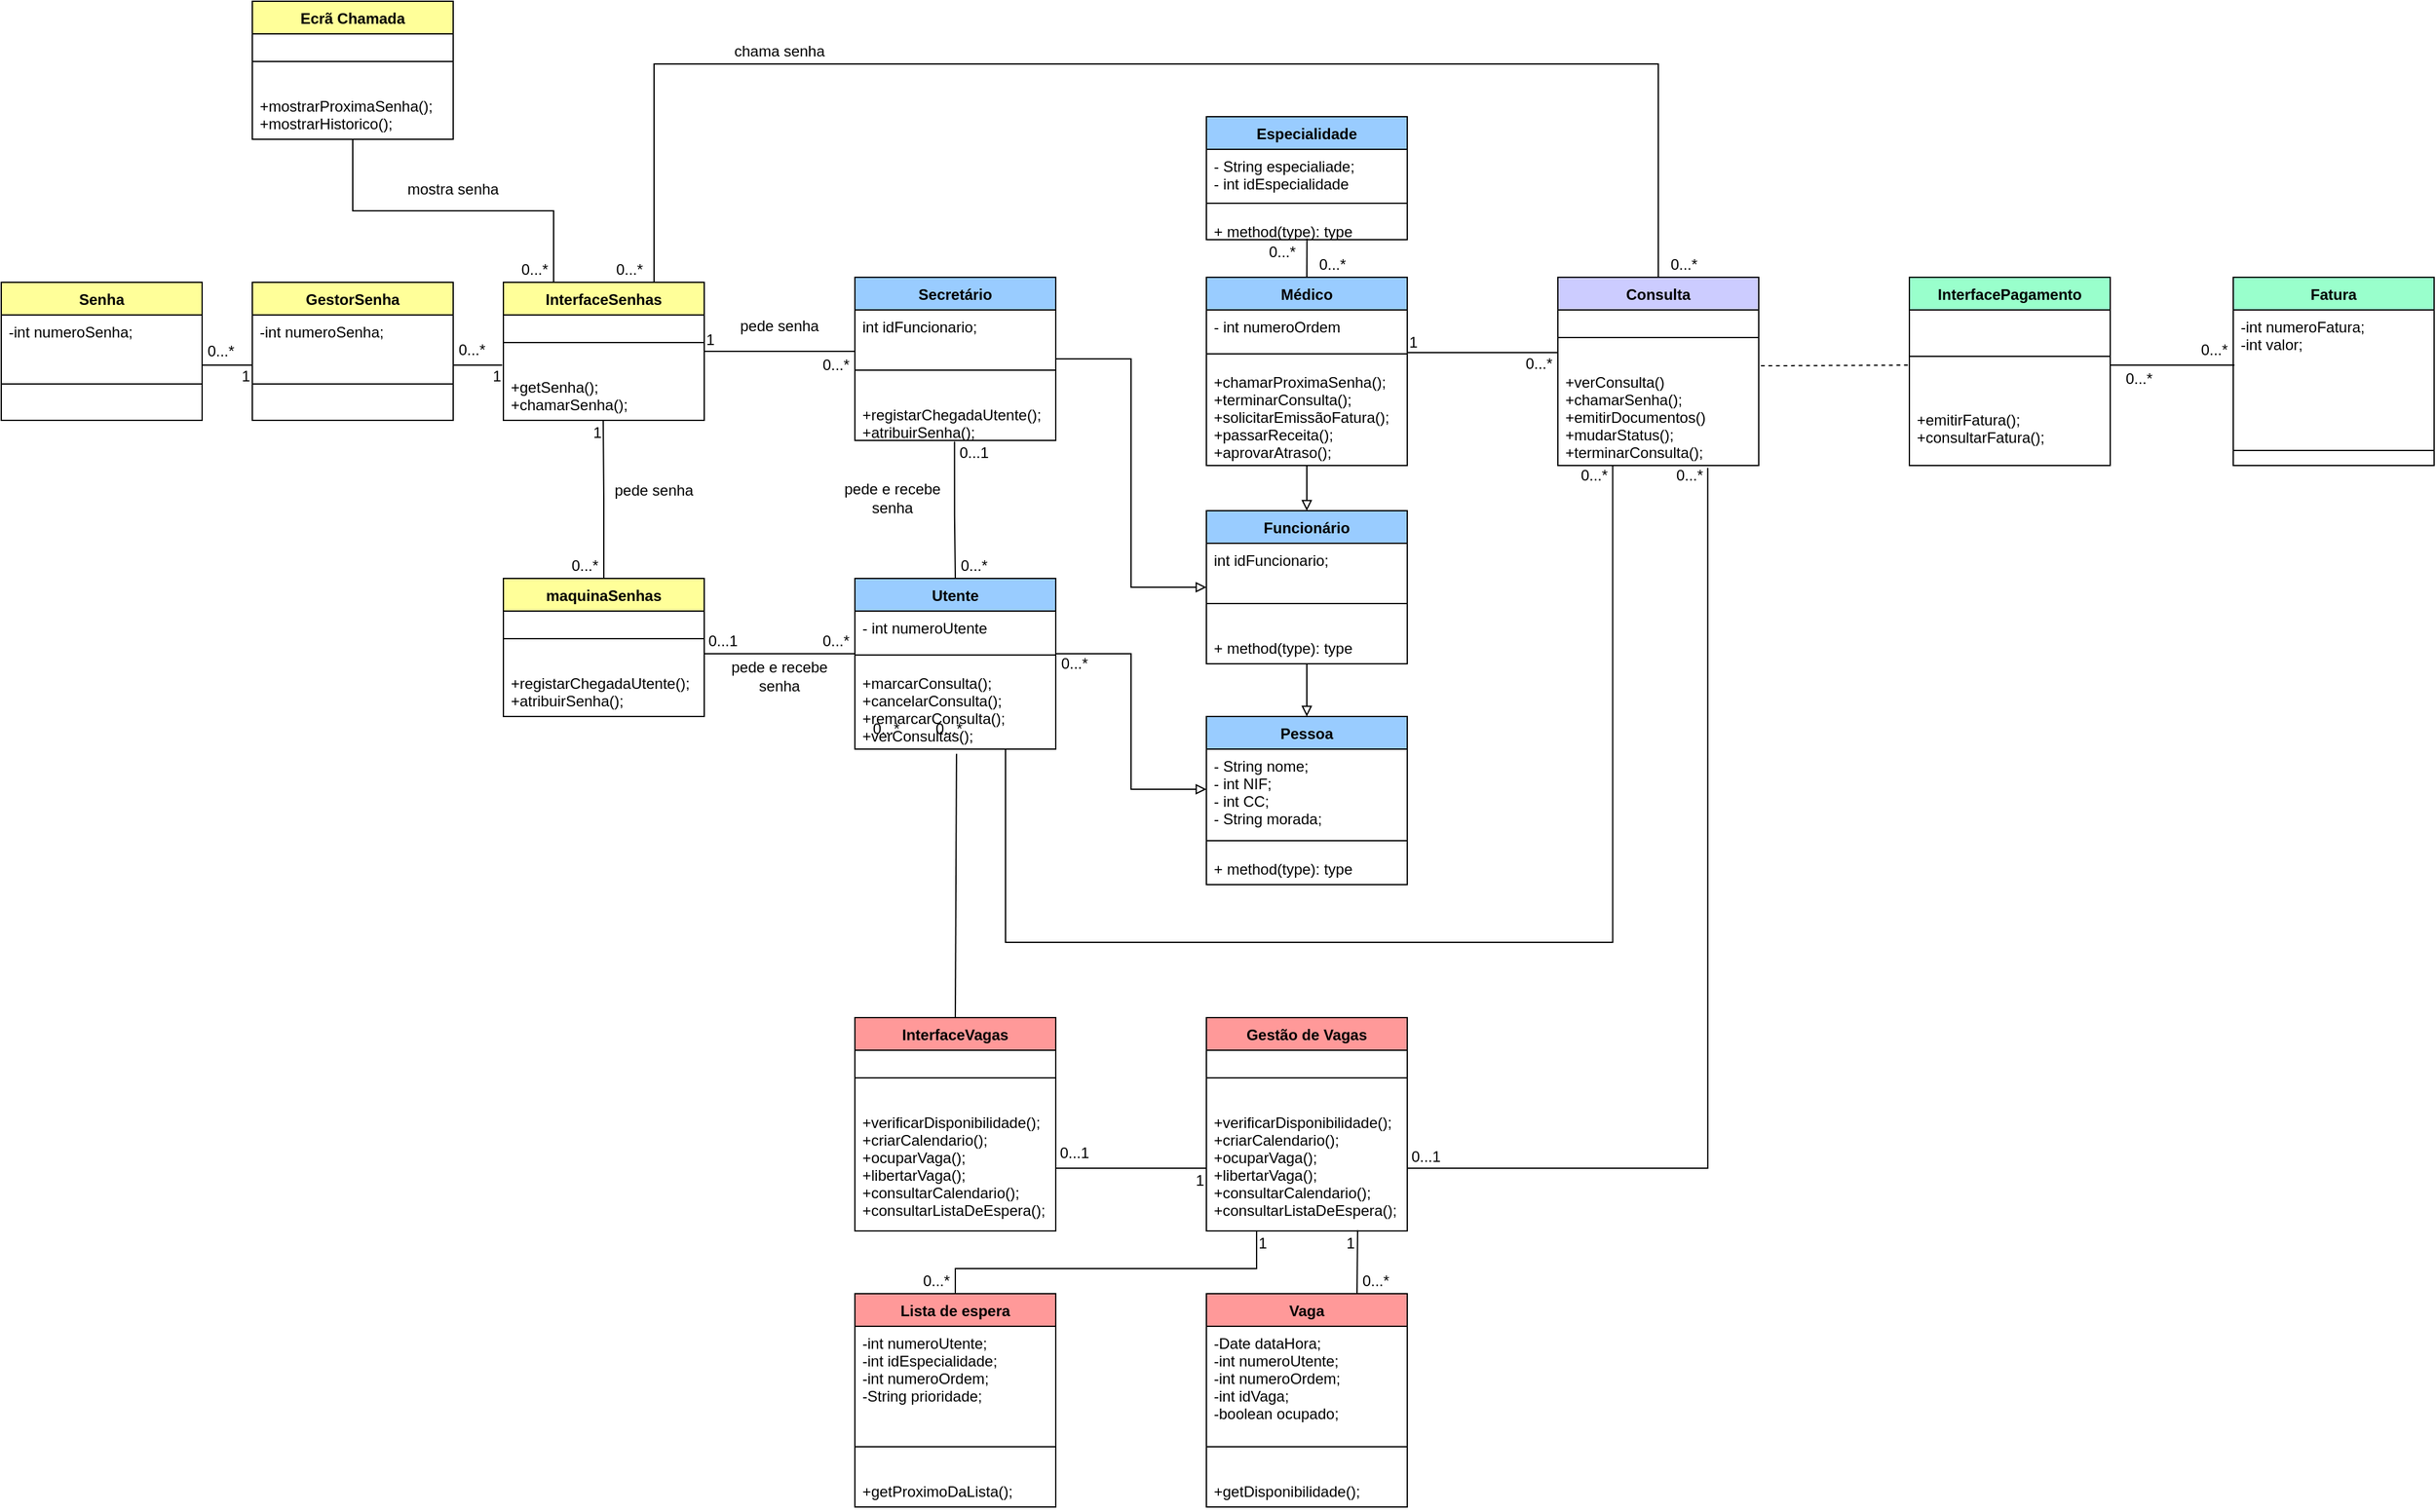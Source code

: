 <mxfile version="14.2.7" type="google"><diagram id="SXCXHtbVMPYzRDqe2jEr" name="Page-1"><mxGraphModel dx="5768" dy="3246" grid="1" gridSize="10" guides="1" tooltips="1" connect="1" arrows="1" fold="1" page="1" pageScale="1" pageWidth="2336" pageHeight="1654" math="0" shadow="0"><root><mxCell id="0"/><mxCell id="1" parent="0"/><mxCell id="a1SfpXXI6LE5339tEjRC-7" value="GestorSenha" style="swimlane;fontStyle=1;align=center;verticalAlign=top;childLayout=stackLayout;horizontal=1;startSize=26;horizontalStack=0;resizeParent=1;resizeParentMax=0;resizeLast=0;collapsible=1;marginBottom=0;fillColor=#FFFF99;" parent="1" vertex="1"><mxGeometry x="-1908" y="-1106" width="160" height="110" as="geometry"/></mxCell><mxCell id="a1SfpXXI6LE5339tEjRC-8" value="-int numeroSenha;" style="text;strokeColor=none;fillColor=none;align=left;verticalAlign=top;spacingLeft=4;spacingRight=4;overflow=hidden;rotatable=0;points=[[0,0.5],[1,0.5]];portConstraint=eastwest;" parent="a1SfpXXI6LE5339tEjRC-7" vertex="1"><mxGeometry y="26" width="160" height="26" as="geometry"/></mxCell><mxCell id="a1SfpXXI6LE5339tEjRC-9" value="" style="line;strokeWidth=1;fillColor=none;align=left;verticalAlign=middle;spacingTop=-1;spacingLeft=3;spacingRight=3;rotatable=0;labelPosition=right;points=[];portConstraint=eastwest;" parent="a1SfpXXI6LE5339tEjRC-7" vertex="1"><mxGeometry y="52" width="160" height="58" as="geometry"/></mxCell><mxCell id="G22B621wSd84gDUHeX9m-9" value="Utente" style="swimlane;fontStyle=1;align=center;verticalAlign=top;childLayout=stackLayout;horizontal=1;startSize=26;horizontalStack=0;resizeParent=1;resizeParentMax=0;resizeLast=0;collapsible=1;marginBottom=0;fillColor=#99CCFF;" parent="1" vertex="1"><mxGeometry x="-1428" y="-870" width="160" height="136" as="geometry"/></mxCell><mxCell id="Zp8xeGmzWeXi2V_AegXc-11" value="- int numeroUtente" style="text;strokeColor=none;fillColor=none;align=left;verticalAlign=top;spacingLeft=4;spacingRight=4;overflow=hidden;rotatable=0;points=[[0,0.5],[1,0.5]];portConstraint=eastwest;" parent="G22B621wSd84gDUHeX9m-9" vertex="1"><mxGeometry y="26" width="160" height="26" as="geometry"/></mxCell><mxCell id="G22B621wSd84gDUHeX9m-10" value="" style="line;strokeWidth=1;fillColor=none;align=left;verticalAlign=middle;spacingTop=-1;spacingLeft=3;spacingRight=3;rotatable=0;labelPosition=right;points=[];portConstraint=eastwest;" parent="G22B621wSd84gDUHeX9m-9" vertex="1"><mxGeometry y="52" width="160" height="18" as="geometry"/></mxCell><mxCell id="G22B621wSd84gDUHeX9m-11" value="+marcarConsulta();&#10;+cancelarConsulta();&#10;+remarcarConsulta();&#10;+verConsultas();" style="text;strokeColor=none;fillColor=none;align=left;verticalAlign=top;spacingLeft=4;spacingRight=4;overflow=hidden;rotatable=0;points=[[0,0.5],[1,0.5]];portConstraint=eastwest;" parent="G22B621wSd84gDUHeX9m-9" vertex="1"><mxGeometry y="70" width="160" height="66" as="geometry"/></mxCell><mxCell id="WNZA-SeAlIIYAu4ViKmW-8" style="edgeStyle=orthogonalEdgeStyle;rounded=0;orthogonalLoop=1;jettySize=auto;html=1;exitX=0;exitY=0.5;exitDx=0;exitDy=0;endArrow=none;endFill=0;startArrow=block;startFill=0;entryX=1;entryY=0.5;entryDx=0;entryDy=0;" parent="1" source="G22B621wSd84gDUHeX9m-12" target="WNZA-SeAlIIYAu4ViKmW-11" edge="1"><mxGeometry relative="1" as="geometry"><mxPoint x="-1188" y="-960" as="targetPoint"/><Array as="points"><mxPoint x="-1208" y="-863"/><mxPoint x="-1208" y="-1045"/></Array></mxGeometry></mxCell><mxCell id="G22B621wSd84gDUHeX9m-12" value="Funcionário" style="swimlane;fontStyle=1;align=center;verticalAlign=top;childLayout=stackLayout;horizontal=1;startSize=26;horizontalStack=0;resizeParent=1;resizeParentMax=0;resizeLast=0;collapsible=1;marginBottom=0;fillColor=#99CCFF;" parent="1" vertex="1"><mxGeometry x="-1148" y="-924" width="160" height="122" as="geometry"/></mxCell><mxCell id="Zp8xeGmzWeXi2V_AegXc-10" value="int idFuncionario;" style="text;strokeColor=none;fillColor=none;align=left;verticalAlign=top;spacingLeft=4;spacingRight=4;overflow=hidden;rotatable=0;points=[[0,0.5],[1,0.5]];portConstraint=eastwest;" parent="G22B621wSd84gDUHeX9m-12" vertex="1"><mxGeometry y="26" width="160" height="26" as="geometry"/></mxCell><mxCell id="G22B621wSd84gDUHeX9m-13" value="" style="line;strokeWidth=1;fillColor=none;align=left;verticalAlign=middle;spacingTop=-1;spacingLeft=3;spacingRight=3;rotatable=0;labelPosition=right;points=[];portConstraint=eastwest;" parent="G22B621wSd84gDUHeX9m-12" vertex="1"><mxGeometry y="52" width="160" height="44" as="geometry"/></mxCell><mxCell id="G22B621wSd84gDUHeX9m-14" value="+ method(type): type" style="text;strokeColor=none;fillColor=none;align=left;verticalAlign=top;spacingLeft=4;spacingRight=4;overflow=hidden;rotatable=0;points=[[0,0.5],[1,0.5]];portConstraint=eastwest;" parent="G22B621wSd84gDUHeX9m-12" vertex="1"><mxGeometry y="96" width="160" height="26" as="geometry"/></mxCell><mxCell id="G22B621wSd84gDUHeX9m-15" value="Médico" style="swimlane;fontStyle=1;align=center;verticalAlign=top;childLayout=stackLayout;horizontal=1;startSize=26;horizontalStack=0;resizeParent=1;resizeParentMax=0;resizeLast=0;collapsible=1;marginBottom=0;fillColor=#99CCFF;" parent="1" vertex="1"><mxGeometry x="-1148" y="-1110" width="160" height="150" as="geometry"/></mxCell><mxCell id="Zp8xeGmzWeXi2V_AegXc-7" value="- int numeroOrdem" style="text;strokeColor=none;fillColor=none;align=left;verticalAlign=top;spacingLeft=4;spacingRight=4;overflow=hidden;rotatable=0;points=[[0,0.5],[1,0.5]];portConstraint=eastwest;" parent="G22B621wSd84gDUHeX9m-15" vertex="1"><mxGeometry y="26" width="160" height="26" as="geometry"/></mxCell><mxCell id="G22B621wSd84gDUHeX9m-16" value="" style="line;strokeWidth=1;fillColor=none;align=left;verticalAlign=middle;spacingTop=-1;spacingLeft=3;spacingRight=3;rotatable=0;labelPosition=right;points=[];portConstraint=eastwest;" parent="G22B621wSd84gDUHeX9m-15" vertex="1"><mxGeometry y="52" width="160" height="18" as="geometry"/></mxCell><mxCell id="G22B621wSd84gDUHeX9m-17" value="+chamarProximaSenha();&#10;+terminarConsulta();&#10;+solicitarEmissãoFatura();&#10;+passarReceita();&#10;+aprovarAtraso();" style="text;strokeColor=none;fillColor=none;align=left;verticalAlign=top;spacingLeft=4;spacingRight=4;overflow=hidden;rotatable=0;points=[[0,0.5],[1,0.5]];portConstraint=eastwest;" parent="G22B621wSd84gDUHeX9m-15" vertex="1"><mxGeometry y="70" width="160" height="80" as="geometry"/></mxCell><mxCell id="WNZA-SeAlIIYAu4ViKmW-21" style="edgeStyle=orthogonalEdgeStyle;rounded=0;orthogonalLoop=1;jettySize=auto;html=1;entryX=0.746;entryY=1.023;entryDx=0;entryDy=0;entryPerimeter=0;startArrow=none;startFill=0;endArrow=none;endFill=0;exitX=1;exitY=0.5;exitDx=0;exitDy=0;" parent="1" source="G22B621wSd84gDUHeX9m-20" target="WNZA-SeAlIIYAu4ViKmW-17" edge="1"><mxGeometry relative="1" as="geometry"><Array as="points"><mxPoint x="-749" y="-400"/></Array><mxPoint x="-988" y="-490" as="sourcePoint"/></mxGeometry></mxCell><mxCell id="G22B621wSd84gDUHeX9m-18" value="Gestão de Vagas" style="swimlane;fontStyle=1;align=center;verticalAlign=top;childLayout=stackLayout;horizontal=1;startSize=26;horizontalStack=0;resizeParent=1;resizeParentMax=0;resizeLast=0;collapsible=1;marginBottom=0;fillColor=#FF9999;" parent="1" vertex="1"><mxGeometry x="-1148" y="-520" width="160" height="170" as="geometry"/></mxCell><mxCell id="G22B621wSd84gDUHeX9m-19" value="" style="line;strokeWidth=1;fillColor=none;align=left;verticalAlign=middle;spacingTop=-1;spacingLeft=3;spacingRight=3;rotatable=0;labelPosition=right;points=[];portConstraint=eastwest;" parent="G22B621wSd84gDUHeX9m-18" vertex="1"><mxGeometry y="26" width="160" height="44" as="geometry"/></mxCell><mxCell id="G22B621wSd84gDUHeX9m-20" value="+verificarDisponibilidade();&#10;+criarCalendario();&#10;+ocuparVaga();&#10;+libertarVaga();&#10;+consultarCalendario();&#10;+consultarListaDeEspera();&#10;" style="text;strokeColor=none;fillColor=none;align=left;verticalAlign=top;spacingLeft=4;spacingRight=4;overflow=hidden;rotatable=0;points=[[0,0.5],[1,0.5]];portConstraint=eastwest;" parent="G22B621wSd84gDUHeX9m-18" vertex="1"><mxGeometry y="70" width="160" height="100" as="geometry"/></mxCell><mxCell id="G22B621wSd84gDUHeX9m-21" value="Vaga" style="swimlane;fontStyle=1;align=center;verticalAlign=top;childLayout=stackLayout;horizontal=1;startSize=26;horizontalStack=0;resizeParent=1;resizeParentMax=0;resizeLast=0;collapsible=1;marginBottom=0;fillColor=#FF9999;" parent="1" vertex="1"><mxGeometry x="-1148" y="-300" width="160" height="170" as="geometry"/></mxCell><mxCell id="Zp8xeGmzWeXi2V_AegXc-13" value="-Date dataHora;&#10;-int numeroUtente;&#10;-int numeroOrdem;&#10;-int idVaga;&#10;-boolean ocupado;" style="text;strokeColor=none;fillColor=none;align=left;verticalAlign=top;spacingLeft=4;spacingRight=4;overflow=hidden;rotatable=0;points=[[0,0.5],[1,0.5]];portConstraint=eastwest;" parent="G22B621wSd84gDUHeX9m-21" vertex="1"><mxGeometry y="26" width="160" height="74" as="geometry"/></mxCell><mxCell id="G22B621wSd84gDUHeX9m-22" value="" style="line;strokeWidth=1;fillColor=none;align=left;verticalAlign=middle;spacingTop=-1;spacingLeft=3;spacingRight=3;rotatable=0;labelPosition=right;points=[];portConstraint=eastwest;" parent="G22B621wSd84gDUHeX9m-21" vertex="1"><mxGeometry y="100" width="160" height="44" as="geometry"/></mxCell><mxCell id="G22B621wSd84gDUHeX9m-23" value="+getDisponibilidade();" style="text;strokeColor=none;fillColor=none;align=left;verticalAlign=top;spacingLeft=4;spacingRight=4;overflow=hidden;rotatable=0;points=[[0,0.5],[1,0.5]];portConstraint=eastwest;" parent="G22B621wSd84gDUHeX9m-21" vertex="1"><mxGeometry y="144" width="160" height="26" as="geometry"/></mxCell><mxCell id="G22B621wSd84gDUHeX9m-24" value="Lista de espera" style="swimlane;fontStyle=1;align=center;verticalAlign=top;childLayout=stackLayout;horizontal=1;startSize=26;horizontalStack=0;resizeParent=1;resizeParentMax=0;resizeLast=0;collapsible=1;marginBottom=0;fillColor=#FF9999;" parent="1" vertex="1"><mxGeometry x="-1428" y="-300" width="160" height="170" as="geometry"/></mxCell><mxCell id="WNZA-SeAlIIYAu4ViKmW-7" value="-int numeroUtente;&#10;-int idEspecialidade;&#10;-int numeroOrdem;&#10;-String prioridade;" style="text;strokeColor=none;fillColor=none;align=left;verticalAlign=top;spacingLeft=4;spacingRight=4;overflow=hidden;rotatable=0;points=[[0,0.5],[1,0.5]];portConstraint=eastwest;" parent="G22B621wSd84gDUHeX9m-24" vertex="1"><mxGeometry y="26" width="160" height="74" as="geometry"/></mxCell><mxCell id="G22B621wSd84gDUHeX9m-25" value="" style="line;strokeWidth=1;fillColor=none;align=left;verticalAlign=middle;spacingTop=-1;spacingLeft=3;spacingRight=3;rotatable=0;labelPosition=right;points=[];portConstraint=eastwest;" parent="G22B621wSd84gDUHeX9m-24" vertex="1"><mxGeometry y="100" width="160" height="44" as="geometry"/></mxCell><mxCell id="G22B621wSd84gDUHeX9m-26" value="+getProximoDaLista();" style="text;strokeColor=none;fillColor=none;align=left;verticalAlign=top;spacingLeft=4;spacingRight=4;overflow=hidden;rotatable=0;points=[[0,0.5],[1,0.5]];portConstraint=eastwest;" parent="G22B621wSd84gDUHeX9m-24" vertex="1"><mxGeometry y="144" width="160" height="26" as="geometry"/></mxCell><mxCell id="a1SfpXXI6LE5339tEjRC-10" style="edgeStyle=orthogonalEdgeStyle;rounded=0;orthogonalLoop=1;jettySize=auto;html=1;endArrow=none;endFill=0;" parent="1" edge="1"><mxGeometry relative="1" as="geometry"><mxPoint x="-1948" y="-1040" as="sourcePoint"/><mxPoint x="-1908" y="-1040" as="targetPoint"/><Array as="points"><mxPoint x="-1948" y="-1040"/></Array></mxGeometry></mxCell><mxCell id="G22B621wSd84gDUHeX9m-27" value="Senha" style="swimlane;fontStyle=1;align=center;verticalAlign=top;childLayout=stackLayout;horizontal=1;startSize=26;horizontalStack=0;resizeParent=1;resizeParentMax=0;resizeLast=0;collapsible=1;marginBottom=0;fillColor=#FFFF99;" parent="1" vertex="1"><mxGeometry x="-2108" y="-1106" width="160" height="110" as="geometry"/></mxCell><mxCell id="TlLCHLyDdP1zV8y6gecy-1" value="-int numeroSenha;" style="text;strokeColor=none;fillColor=none;align=left;verticalAlign=top;spacingLeft=4;spacingRight=4;overflow=hidden;rotatable=0;points=[[0,0.5],[1,0.5]];portConstraint=eastwest;" parent="G22B621wSd84gDUHeX9m-27" vertex="1"><mxGeometry y="26" width="160" height="26" as="geometry"/></mxCell><mxCell id="G22B621wSd84gDUHeX9m-28" value="" style="line;strokeWidth=1;fillColor=none;align=left;verticalAlign=middle;spacingTop=-1;spacingLeft=3;spacingRight=3;rotatable=0;labelPosition=right;points=[];portConstraint=eastwest;" parent="G22B621wSd84gDUHeX9m-27" vertex="1"><mxGeometry y="52" width="160" height="58" as="geometry"/></mxCell><mxCell id="WNZA-SeAlIIYAu4ViKmW-24" style="edgeStyle=orthogonalEdgeStyle;rounded=0;orthogonalLoop=1;jettySize=auto;html=1;exitX=1;exitY=0.5;exitDx=0;exitDy=0;startArrow=none;startFill=0;endArrow=none;endFill=0;" parent="1" source="G22B621wSd84gDUHeX9m-30" edge="1"><mxGeometry relative="1" as="geometry"><mxPoint x="-1428" y="-1051" as="targetPoint"/></mxGeometry></mxCell><mxCell id="WNZA-SeAlIIYAu4ViKmW-25" style="edgeStyle=orthogonalEdgeStyle;rounded=0;orthogonalLoop=1;jettySize=auto;html=1;entryX=0.5;entryY=0;entryDx=0;entryDy=0;startArrow=none;startFill=0;endArrow=none;endFill=0;exitX=0.496;exitY=1.025;exitDx=0;exitDy=0;exitPerimeter=0;" parent="1" target="G22B621wSd84gDUHeX9m-9" edge="1" source="WNZA-SeAlIIYAu4ViKmW-14"><mxGeometry relative="1" as="geometry"><mxPoint x="-1318" y="-910" as="sourcePoint"/><Array as="points"><mxPoint x="-1348" y="-920"/><mxPoint x="-1348" y="-920"/></Array></mxGeometry></mxCell><mxCell id="WNZA-SeAlIIYAu4ViKmW-26" style="edgeStyle=orthogonalEdgeStyle;rounded=0;orthogonalLoop=1;jettySize=auto;html=1;exitX=0.75;exitY=0;exitDx=0;exitDy=0;entryX=0.5;entryY=0;entryDx=0;entryDy=0;startArrow=none;startFill=0;endArrow=none;endFill=0;" parent="1" source="G22B621wSd84gDUHeX9m-30" target="WNZA-SeAlIIYAu4ViKmW-15" edge="1"><mxGeometry relative="1" as="geometry"><Array as="points"><mxPoint x="-1588" y="-1280"/><mxPoint x="-788" y="-1280"/></Array></mxGeometry></mxCell><mxCell id="TlLCHLyDdP1zV8y6gecy-5" style="edgeStyle=orthogonalEdgeStyle;rounded=0;orthogonalLoop=1;jettySize=auto;html=1;exitX=0.25;exitY=0;exitDx=0;exitDy=0;entryX=0.5;entryY=1;entryDx=0;entryDy=0;endArrow=none;endFill=0;" parent="1" source="G22B621wSd84gDUHeX9m-30" target="TlLCHLyDdP1zV8y6gecy-2" edge="1"><mxGeometry relative="1" as="geometry"/></mxCell><mxCell id="G22B621wSd84gDUHeX9m-30" value="InterfaceSenhas" style="swimlane;fontStyle=1;align=center;verticalAlign=top;childLayout=stackLayout;horizontal=1;startSize=26;horizontalStack=0;resizeParent=1;resizeParentMax=0;resizeLast=0;collapsible=1;marginBottom=0;fillColor=#FFFF99;" parent="1" vertex="1"><mxGeometry x="-1708" y="-1106" width="160" height="110" as="geometry"/></mxCell><mxCell id="G22B621wSd84gDUHeX9m-31" value="" style="line;strokeWidth=1;fillColor=none;align=left;verticalAlign=middle;spacingTop=-1;spacingLeft=3;spacingRight=3;rotatable=0;labelPosition=right;points=[];portConstraint=eastwest;" parent="G22B621wSd84gDUHeX9m-30" vertex="1"><mxGeometry y="26" width="160" height="44" as="geometry"/></mxCell><mxCell id="G22B621wSd84gDUHeX9m-32" value="+getSenha();&#10;+chamarSenha();" style="text;strokeColor=none;fillColor=none;align=left;verticalAlign=top;spacingLeft=4;spacingRight=4;overflow=hidden;rotatable=0;points=[[0,0.5],[1,0.5]];portConstraint=eastwest;" parent="G22B621wSd84gDUHeX9m-30" vertex="1"><mxGeometry y="70" width="160" height="40" as="geometry"/></mxCell><mxCell id="G22B621wSd84gDUHeX9m-33" value="Pessoa" style="swimlane;fontStyle=1;align=center;verticalAlign=top;childLayout=stackLayout;horizontal=1;startSize=26;horizontalStack=0;resizeParent=1;resizeParentMax=0;resizeLast=0;collapsible=1;marginBottom=0;fillColor=#99CCFF;" parent="1" vertex="1"><mxGeometry x="-1148" y="-760" width="160" height="134" as="geometry"/></mxCell><mxCell id="Zp8xeGmzWeXi2V_AegXc-12" value="- String nome;&#10;- int NIF;&#10;- int CC;&#10;- String morada;&#10;&#10;" style="text;strokeColor=none;fillColor=none;align=left;verticalAlign=top;spacingLeft=4;spacingRight=4;overflow=hidden;rotatable=0;points=[[0,0.5],[1,0.5]];portConstraint=eastwest;" parent="G22B621wSd84gDUHeX9m-33" vertex="1"><mxGeometry y="26" width="160" height="64" as="geometry"/></mxCell><mxCell id="G22B621wSd84gDUHeX9m-34" value="" style="line;strokeWidth=1;fillColor=none;align=left;verticalAlign=middle;spacingTop=-1;spacingLeft=3;spacingRight=3;rotatable=0;labelPosition=right;points=[];portConstraint=eastwest;" parent="G22B621wSd84gDUHeX9m-33" vertex="1"><mxGeometry y="90" width="160" height="18" as="geometry"/></mxCell><mxCell id="G22B621wSd84gDUHeX9m-35" value="+ method(type): type" style="text;strokeColor=none;fillColor=none;align=left;verticalAlign=top;spacingLeft=4;spacingRight=4;overflow=hidden;rotatable=0;points=[[0,0.5],[1,0.5]];portConstraint=eastwest;" parent="G22B621wSd84gDUHeX9m-33" vertex="1"><mxGeometry y="108" width="160" height="26" as="geometry"/></mxCell><mxCell id="G22B621wSd84gDUHeX9m-36" value="" style="html=1;verticalAlign=bottom;labelBackgroundColor=none;endArrow=none;endFill=0;exitX=0.5;exitY=0;exitDx=0;exitDy=0;startArrow=block;startFill=0;entryX=0.5;entryY=1;entryDx=0;entryDy=0;entryPerimeter=0;" parent="1" source="G22B621wSd84gDUHeX9m-12" target="G22B621wSd84gDUHeX9m-17" edge="1"><mxGeometry width="160" relative="1" as="geometry"><mxPoint x="-1038" y="-854" as="sourcePoint"/><mxPoint x="-1028" y="-940" as="targetPoint"/></mxGeometry></mxCell><mxCell id="G22B621wSd84gDUHeX9m-37" value="" style="html=1;verticalAlign=bottom;labelBackgroundColor=none;endArrow=none;endFill=0;exitX=0.5;exitY=0;exitDx=0;exitDy=0;startArrow=block;startFill=0;" parent="1" source="G22B621wSd84gDUHeX9m-33" target="G22B621wSd84gDUHeX9m-14" edge="1"><mxGeometry width="160" relative="1" as="geometry"><mxPoint x="-1058" y="-864" as="sourcePoint"/><mxPoint x="-788" y="-794" as="targetPoint"/></mxGeometry></mxCell><mxCell id="G22B621wSd84gDUHeX9m-38" value="" style="html=1;verticalAlign=bottom;labelBackgroundColor=none;endArrow=block;endFill=0;entryX=0;entryY=0.5;entryDx=0;entryDy=0;rounded=0;" parent="1" edge="1"><mxGeometry width="160" relative="1" as="geometry"><mxPoint x="-1268" y="-810" as="sourcePoint"/><mxPoint x="-1148" y="-702" as="targetPoint"/><Array as="points"><mxPoint x="-1208" y="-810"/><mxPoint x="-1208" y="-702"/></Array></mxGeometry></mxCell><mxCell id="G22B621wSd84gDUHeX9m-40" value="" style="html=1;verticalAlign=bottom;labelBackgroundColor=none;endArrow=none;endFill=0;startArrow=none;startFill=0;entryX=0.5;entryY=0;entryDx=0;entryDy=0;exitX=0.506;exitY=1.056;exitDx=0;exitDy=0;exitPerimeter=0;" parent="1" source="G22B621wSd84gDUHeX9m-11" target="WNZA-SeAlIIYAu4ViKmW-48" edge="1"><mxGeometry width="160" relative="1" as="geometry"><mxPoint x="-1338" y="-680" as="sourcePoint"/><mxPoint x="-1128" y="-380" as="targetPoint"/></mxGeometry></mxCell><mxCell id="G22B621wSd84gDUHeX9m-44" value="0...1" style="text;html=1;strokeColor=none;fillColor=none;align=center;verticalAlign=middle;whiteSpace=wrap;rounded=0;" parent="1" vertex="1"><mxGeometry x="-1268" y="-422.27" width="30" height="20" as="geometry"/></mxCell><mxCell id="G22B621wSd84gDUHeX9m-45" value="1" style="text;html=1;strokeColor=none;fillColor=none;align=center;verticalAlign=middle;whiteSpace=wrap;rounded=0;" parent="1" vertex="1"><mxGeometry x="-1158" y="-400" width="10" height="20" as="geometry"/></mxCell><mxCell id="G22B621wSd84gDUHeX9m-46" value="" style="html=1;verticalAlign=bottom;labelBackgroundColor=none;endArrow=none;endFill=0;startArrow=none;startFill=0;entryX=0.75;entryY=0;entryDx=0;entryDy=0;exitX=0.753;exitY=0.994;exitDx=0;exitDy=0;exitPerimeter=0;" parent="1" source="G22B621wSd84gDUHeX9m-20" target="G22B621wSd84gDUHeX9m-21" edge="1"><mxGeometry width="160" relative="1" as="geometry"><mxPoint x="-1028" y="-348" as="sourcePoint"/><mxPoint x="-804" y="-439.27" as="targetPoint"/></mxGeometry></mxCell><mxCell id="G22B621wSd84gDUHeX9m-47" value="1" style="text;html=1;strokeColor=none;fillColor=none;align=center;verticalAlign=middle;whiteSpace=wrap;rounded=0;" parent="1" vertex="1"><mxGeometry x="-1038" y="-350" width="10" height="20" as="geometry"/></mxCell><mxCell id="G22B621wSd84gDUHeX9m-48" value="0...*" style="text;html=1;strokeColor=none;fillColor=none;align=center;verticalAlign=middle;whiteSpace=wrap;rounded=0;" parent="1" vertex="1"><mxGeometry x="-1028" y="-320" width="30" height="20" as="geometry"/></mxCell><mxCell id="G22B621wSd84gDUHeX9m-49" value="" style="html=1;verticalAlign=bottom;labelBackgroundColor=none;endArrow=none;endFill=0;exitX=0.5;exitY=0;exitDx=0;exitDy=0;startArrow=none;startFill=0;rounded=0;entryX=0;entryY=0;entryDx=0;entryDy=0;" parent="1" source="G22B621wSd84gDUHeX9m-24" edge="1" target="G22B621wSd84gDUHeX9m-50"><mxGeometry width="160" relative="1" as="geometry"><mxPoint x="-1218" y="-348.0" as="sourcePoint"/><mxPoint x="-1078" y="-300" as="targetPoint"/><Array as="points"><mxPoint x="-1348" y="-320"/><mxPoint x="-1108" y="-320"/></Array></mxGeometry></mxCell><mxCell id="G22B621wSd84gDUHeX9m-50" value="1" style="text;html=1;strokeColor=none;fillColor=none;align=center;verticalAlign=middle;whiteSpace=wrap;rounded=0;" parent="1" vertex="1"><mxGeometry x="-1108" y="-350" width="10" height="20" as="geometry"/></mxCell><mxCell id="G22B621wSd84gDUHeX9m-51" value="0...*" style="text;html=1;strokeColor=none;fillColor=none;align=center;verticalAlign=middle;whiteSpace=wrap;rounded=0;" parent="1" vertex="1"><mxGeometry x="-1378" y="-320" width="30" height="20" as="geometry"/></mxCell><mxCell id="G22B621wSd84gDUHeX9m-56" value="" style="html=1;verticalAlign=bottom;labelBackgroundColor=none;endArrow=none;endFill=0;startArrow=none;startFill=0;entryX=-0.006;entryY=-0.1;entryDx=0;entryDy=0;entryPerimeter=0;" parent="1" target="G22B621wSd84gDUHeX9m-32" edge="1"><mxGeometry width="160" relative="1" as="geometry"><mxPoint x="-1748" y="-1040" as="sourcePoint"/><mxPoint x="-1598" y="-972" as="targetPoint"/></mxGeometry></mxCell><mxCell id="G22B621wSd84gDUHeX9m-57" value="1" style="text;html=1;strokeColor=none;fillColor=none;align=center;verticalAlign=middle;whiteSpace=wrap;rounded=0;" parent="1" vertex="1"><mxGeometry x="-1718" y="-1041" width="10" height="20" as="geometry"/></mxCell><mxCell id="G22B621wSd84gDUHeX9m-58" value="0...*" style="text;html=1;strokeColor=none;fillColor=none;align=center;verticalAlign=middle;whiteSpace=wrap;rounded=0;" parent="1" vertex="1"><mxGeometry x="-1748" y="-1062" width="30" height="20" as="geometry"/></mxCell><mxCell id="Zp8xeGmzWeXi2V_AegXc-14" value="Especialidade" style="swimlane;fontStyle=1;align=center;verticalAlign=top;childLayout=stackLayout;horizontal=1;startSize=26;horizontalStack=0;resizeParent=1;resizeParentMax=0;resizeLast=0;collapsible=1;marginBottom=0;fillColor=#99CCFF;" parent="1" vertex="1"><mxGeometry x="-1148" y="-1238" width="160" height="98" as="geometry"/></mxCell><mxCell id="Zp8xeGmzWeXi2V_AegXc-15" value="- String especialiade;&#10;- int idEspecialidade" style="text;strokeColor=none;fillColor=none;align=left;verticalAlign=top;spacingLeft=4;spacingRight=4;overflow=hidden;rotatable=0;points=[[0,0.5],[1,0.5]];portConstraint=eastwest;" parent="Zp8xeGmzWeXi2V_AegXc-14" vertex="1"><mxGeometry y="26" width="160" height="34" as="geometry"/></mxCell><mxCell id="Zp8xeGmzWeXi2V_AegXc-16" value="" style="line;strokeWidth=1;fillColor=none;align=left;verticalAlign=middle;spacingTop=-1;spacingLeft=3;spacingRight=3;rotatable=0;labelPosition=right;points=[];portConstraint=eastwest;" parent="Zp8xeGmzWeXi2V_AegXc-14" vertex="1"><mxGeometry y="60" width="160" height="18" as="geometry"/></mxCell><mxCell id="Zp8xeGmzWeXi2V_AegXc-17" value="+ method(type): type" style="text;strokeColor=none;fillColor=none;align=left;verticalAlign=top;spacingLeft=4;spacingRight=4;overflow=hidden;rotatable=0;points=[[0,0.5],[1,0.5]];portConstraint=eastwest;" parent="Zp8xeGmzWeXi2V_AegXc-14" vertex="1"><mxGeometry y="78" width="160" height="20" as="geometry"/></mxCell><mxCell id="Zp8xeGmzWeXi2V_AegXc-19" value="" style="html=1;verticalAlign=bottom;labelBackgroundColor=none;endArrow=none;endFill=0;startArrow=none;startFill=0;exitX=0.5;exitY=0;exitDx=0;exitDy=0;entryX=0.501;entryY=0.95;entryDx=0;entryDy=0;entryPerimeter=0;" parent="1" source="G22B621wSd84gDUHeX9m-15" target="Zp8xeGmzWeXi2V_AegXc-17" edge="1"><mxGeometry width="160" relative="1" as="geometry"><mxPoint x="-958" y="-1025" as="sourcePoint"/><mxPoint x="-1058" y="-1150" as="targetPoint"/></mxGeometry></mxCell><mxCell id="Zp8xeGmzWeXi2V_AegXc-24" value="0...*" style="text;html=1;align=center;verticalAlign=middle;resizable=0;points=[];autosize=1;" parent="1" vertex="1"><mxGeometry x="-1068" y="-1130" width="40" height="20" as="geometry"/></mxCell><mxCell id="Zp8xeGmzWeXi2V_AegXc-25" value="0...*" style="text;html=1;align=center;verticalAlign=middle;resizable=0;points=[];autosize=1;" parent="1" vertex="1"><mxGeometry x="-1108" y="-1140" width="40" height="20" as="geometry"/></mxCell><mxCell id="WNZA-SeAlIIYAu4ViKmW-11" value="Secretário" style="swimlane;fontStyle=1;align=center;verticalAlign=top;childLayout=stackLayout;horizontal=1;startSize=26;horizontalStack=0;resizeParent=1;resizeParentMax=0;resizeLast=0;collapsible=1;marginBottom=0;fillColor=#99CCFF;" parent="1" vertex="1"><mxGeometry x="-1428" y="-1110" width="160" height="130" as="geometry"/></mxCell><mxCell id="WNZA-SeAlIIYAu4ViKmW-12" value="int idFuncionario;" style="text;strokeColor=none;fillColor=none;align=left;verticalAlign=top;spacingLeft=4;spacingRight=4;overflow=hidden;rotatable=0;points=[[0,0.5],[1,0.5]];portConstraint=eastwest;" parent="WNZA-SeAlIIYAu4ViKmW-11" vertex="1"><mxGeometry y="26" width="160" height="26" as="geometry"/></mxCell><mxCell id="WNZA-SeAlIIYAu4ViKmW-13" value="" style="line;strokeWidth=1;fillColor=none;align=left;verticalAlign=middle;spacingTop=-1;spacingLeft=3;spacingRight=3;rotatable=0;labelPosition=right;points=[];portConstraint=eastwest;" parent="WNZA-SeAlIIYAu4ViKmW-11" vertex="1"><mxGeometry y="52" width="160" height="44" as="geometry"/></mxCell><mxCell id="WNZA-SeAlIIYAu4ViKmW-14" value="+registarChegadaUtente();&#10;+atribuirSenha();" style="text;strokeColor=none;fillColor=none;align=left;verticalAlign=top;spacingLeft=4;spacingRight=4;overflow=hidden;rotatable=0;points=[[0,0.5],[1,0.5]];portConstraint=eastwest;" parent="WNZA-SeAlIIYAu4ViKmW-11" vertex="1"><mxGeometry y="96" width="160" height="34" as="geometry"/></mxCell><mxCell id="WNZA-SeAlIIYAu4ViKmW-15" value="Consulta" style="swimlane;fontStyle=1;align=center;verticalAlign=top;childLayout=stackLayout;horizontal=1;startSize=26;horizontalStack=0;resizeParent=1;resizeParentMax=0;resizeLast=0;collapsible=1;marginBottom=0;fillColor=#CCCCFF;" parent="1" vertex="1"><mxGeometry x="-868" y="-1110" width="160" height="150" as="geometry"/></mxCell><mxCell id="WNZA-SeAlIIYAu4ViKmW-16" value="" style="line;strokeWidth=1;fillColor=none;align=left;verticalAlign=middle;spacingTop=-1;spacingLeft=3;spacingRight=3;rotatable=0;labelPosition=right;points=[];portConstraint=eastwest;" parent="WNZA-SeAlIIYAu4ViKmW-15" vertex="1"><mxGeometry y="26" width="160" height="44" as="geometry"/></mxCell><mxCell id="WNZA-SeAlIIYAu4ViKmW-17" value="+verConsulta()&#10;+chamarSenha();&#10;+emitirDocumentos()&#10;+mudarStatus();&#10;+terminarConsulta();" style="text;strokeColor=none;fillColor=none;align=left;verticalAlign=top;spacingLeft=4;spacingRight=4;overflow=hidden;rotatable=0;points=[[0,0.5],[1,0.5]];portConstraint=eastwest;" parent="WNZA-SeAlIIYAu4ViKmW-15" vertex="1"><mxGeometry y="70" width="160" height="80" as="geometry"/></mxCell><mxCell id="WNZA-SeAlIIYAu4ViKmW-18" style="edgeStyle=orthogonalEdgeStyle;rounded=0;orthogonalLoop=1;jettySize=auto;html=1;startArrow=none;startFill=0;endArrow=none;endFill=0;" parent="1" edge="1"><mxGeometry relative="1" as="geometry"><mxPoint x="-868" y="-1050" as="sourcePoint"/><mxPoint x="-988" y="-1050" as="targetPoint"/><Array as="points"><mxPoint x="-868" y="-1050"/></Array></mxGeometry></mxCell><mxCell id="WNZA-SeAlIIYAu4ViKmW-19" value="0...*" style="text;html=1;strokeColor=none;fillColor=none;align=center;verticalAlign=middle;whiteSpace=wrap;rounded=0;" parent="1" vertex="1"><mxGeometry x="-898" y="-1050" width="30" height="18" as="geometry"/></mxCell><mxCell id="WNZA-SeAlIIYAu4ViKmW-20" value="1" style="text;html=1;strokeColor=none;fillColor=none;align=center;verticalAlign=middle;whiteSpace=wrap;rounded=0;" parent="1" vertex="1"><mxGeometry x="-988" y="-1066" width="10" height="16" as="geometry"/></mxCell><mxCell id="WNZA-SeAlIIYAu4ViKmW-22" value="0...1" style="text;html=1;strokeColor=none;fillColor=none;align=center;verticalAlign=middle;whiteSpace=wrap;rounded=0;" parent="1" vertex="1"><mxGeometry x="-988" y="-418" width="30" height="18" as="geometry"/></mxCell><mxCell id="WNZA-SeAlIIYAu4ViKmW-23" value="0...*" style="text;html=1;strokeColor=none;fillColor=none;align=center;verticalAlign=middle;whiteSpace=wrap;rounded=0;" parent="1" vertex="1"><mxGeometry x="-778" y="-960" width="30" height="16" as="geometry"/></mxCell><mxCell id="WNZA-SeAlIIYAu4ViKmW-28" value="chama senha" style="text;html=1;strokeColor=none;fillColor=none;align=center;verticalAlign=middle;whiteSpace=wrap;rounded=0;" parent="1" vertex="1"><mxGeometry x="-1533" y="-1300" width="90" height="20" as="geometry"/></mxCell><mxCell id="WNZA-SeAlIIYAu4ViKmW-29" value="0...*" style="text;html=1;align=center;verticalAlign=middle;resizable=0;points=[];autosize=1;" parent="1" vertex="1"><mxGeometry x="-788" y="-1130" width="40" height="20" as="geometry"/></mxCell><mxCell id="WNZA-SeAlIIYAu4ViKmW-30" value="0...*" style="text;html=1;align=center;verticalAlign=middle;resizable=0;points=[];autosize=1;" parent="1" vertex="1"><mxGeometry x="-1628" y="-1126" width="40" height="20" as="geometry"/></mxCell><mxCell id="WNZA-SeAlIIYAu4ViKmW-31" value="pede e recebe senha" style="text;html=1;strokeColor=none;fillColor=none;align=center;verticalAlign=middle;whiteSpace=wrap;rounded=0;" parent="1" vertex="1"><mxGeometry x="-1438" y="-944" width="80" height="20" as="geometry"/></mxCell><mxCell id="WNZA-SeAlIIYAu4ViKmW-32" value="pede senha" style="text;html=1;strokeColor=none;fillColor=none;align=center;verticalAlign=middle;whiteSpace=wrap;rounded=0;" parent="1" vertex="1"><mxGeometry x="-1528" y="-1081" width="80" height="20" as="geometry"/></mxCell><mxCell id="WNZA-SeAlIIYAu4ViKmW-38" style="edgeStyle=orthogonalEdgeStyle;rounded=0;orthogonalLoop=1;jettySize=auto;html=1;exitX=0.5;exitY=0;exitDx=0;exitDy=0;startArrow=none;startFill=0;endArrow=none;endFill=0;entryX=0.497;entryY=0.997;entryDx=0;entryDy=0;entryPerimeter=0;" parent="1" source="WNZA-SeAlIIYAu4ViKmW-33" target="G22B621wSd84gDUHeX9m-32" edge="1"><mxGeometry relative="1" as="geometry"><mxPoint x="-1628" y="-990" as="targetPoint"/></mxGeometry></mxCell><mxCell id="WNZA-SeAlIIYAu4ViKmW-40" style="edgeStyle=orthogonalEdgeStyle;rounded=0;orthogonalLoop=1;jettySize=auto;html=1;startArrow=none;startFill=0;endArrow=none;endFill=0;" parent="1" edge="1"><mxGeometry relative="1" as="geometry"><mxPoint x="-1428" y="-810" as="targetPoint"/><mxPoint x="-1548" y="-810" as="sourcePoint"/></mxGeometry></mxCell><mxCell id="WNZA-SeAlIIYAu4ViKmW-33" value="maquinaSenhas" style="swimlane;fontStyle=1;align=center;verticalAlign=top;childLayout=stackLayout;horizontal=1;startSize=26;horizontalStack=0;resizeParent=1;resizeParentMax=0;resizeLast=0;collapsible=1;marginBottom=0;fillColor=#FFFF99;" parent="1" vertex="1"><mxGeometry x="-1708" y="-870" width="160" height="110" as="geometry"/></mxCell><mxCell id="WNZA-SeAlIIYAu4ViKmW-34" value="" style="line;strokeWidth=1;fillColor=none;align=left;verticalAlign=middle;spacingTop=-1;spacingLeft=3;spacingRight=3;rotatable=0;labelPosition=right;points=[];portConstraint=eastwest;" parent="WNZA-SeAlIIYAu4ViKmW-33" vertex="1"><mxGeometry y="26" width="160" height="44" as="geometry"/></mxCell><mxCell id="WNZA-SeAlIIYAu4ViKmW-35" value="+registarChegadaUtente();&#10;+atribuirSenha();" style="text;strokeColor=none;fillColor=none;align=left;verticalAlign=top;spacingLeft=4;spacingRight=4;overflow=hidden;rotatable=0;points=[[0,0.5],[1,0.5]];portConstraint=eastwest;" parent="WNZA-SeAlIIYAu4ViKmW-33" vertex="1"><mxGeometry y="70" width="160" height="40" as="geometry"/></mxCell><mxCell id="WNZA-SeAlIIYAu4ViKmW-39" value="pede senha" style="text;html=1;strokeColor=none;fillColor=none;align=center;verticalAlign=middle;whiteSpace=wrap;rounded=0;" parent="1" vertex="1"><mxGeometry x="-1628" y="-950" width="80" height="20" as="geometry"/></mxCell><mxCell id="WNZA-SeAlIIYAu4ViKmW-41" value="pede e recebe senha" style="text;html=1;strokeColor=none;fillColor=none;align=center;verticalAlign=middle;whiteSpace=wrap;rounded=0;" parent="1" vertex="1"><mxGeometry x="-1528" y="-802" width="80" height="20" as="geometry"/></mxCell><mxCell id="WNZA-SeAlIIYAu4ViKmW-42" value="1" style="text;html=1;strokeColor=none;fillColor=none;align=center;verticalAlign=middle;whiteSpace=wrap;rounded=0;" parent="1" vertex="1"><mxGeometry x="-1638" y="-996" width="10" height="20" as="geometry"/></mxCell><mxCell id="WNZA-SeAlIIYAu4ViKmW-43" value="0...*" style="text;html=1;strokeColor=none;fillColor=none;align=center;verticalAlign=middle;whiteSpace=wrap;rounded=0;" parent="1" vertex="1"><mxGeometry x="-1658" y="-890" width="30" height="20" as="geometry"/></mxCell><mxCell id="WNZA-SeAlIIYAu4ViKmW-44" value="0...1" style="text;html=1;strokeColor=none;fillColor=none;align=center;verticalAlign=middle;whiteSpace=wrap;rounded=0;" parent="1" vertex="1"><mxGeometry x="-1548" y="-830" width="30" height="20" as="geometry"/></mxCell><mxCell id="WNZA-SeAlIIYAu4ViKmW-45" value="0...1" style="text;html=1;strokeColor=none;fillColor=none;align=center;verticalAlign=middle;whiteSpace=wrap;rounded=0;" parent="1" vertex="1"><mxGeometry x="-1348" y="-980" width="30" height="20" as="geometry"/></mxCell><mxCell id="WNZA-SeAlIIYAu4ViKmW-46" value="0...*" style="text;html=1;strokeColor=none;fillColor=none;align=center;verticalAlign=middle;whiteSpace=wrap;rounded=0;" parent="1" vertex="1"><mxGeometry x="-1368" y="-760" width="30" height="20" as="geometry"/></mxCell><mxCell id="WNZA-SeAlIIYAu4ViKmW-47" value="0...*" style="text;html=1;strokeColor=none;fillColor=none;align=center;verticalAlign=middle;whiteSpace=wrap;rounded=0;" parent="1" vertex="1"><mxGeometry x="-1418" y="-760" width="30" height="20" as="geometry"/></mxCell><mxCell id="WNZA-SeAlIIYAu4ViKmW-48" value="InterfaceVagas" style="swimlane;fontStyle=1;align=center;verticalAlign=top;childLayout=stackLayout;horizontal=1;startSize=26;horizontalStack=0;resizeParent=1;resizeParentMax=0;resizeLast=0;collapsible=1;marginBottom=0;fillColor=#FF9999;" parent="1" vertex="1"><mxGeometry x="-1428" y="-520" width="160" height="170" as="geometry"/></mxCell><mxCell id="WNZA-SeAlIIYAu4ViKmW-49" value="" style="line;strokeWidth=1;fillColor=none;align=left;verticalAlign=middle;spacingTop=-1;spacingLeft=3;spacingRight=3;rotatable=0;labelPosition=right;points=[];portConstraint=eastwest;" parent="WNZA-SeAlIIYAu4ViKmW-48" vertex="1"><mxGeometry y="26" width="160" height="44" as="geometry"/></mxCell><mxCell id="WNZA-SeAlIIYAu4ViKmW-50" value="+verificarDisponibilidade();&#10;+criarCalendario();&#10;+ocuparVaga();&#10;+libertarVaga();&#10;+consultarCalendario();&#10;+consultarListaDeEspera();&#10;" style="text;strokeColor=none;fillColor=none;align=left;verticalAlign=top;spacingLeft=4;spacingRight=4;overflow=hidden;rotatable=0;points=[[0,0.5],[1,0.5]];portConstraint=eastwest;" parent="WNZA-SeAlIIYAu4ViKmW-48" vertex="1"><mxGeometry y="70" width="160" height="100" as="geometry"/></mxCell><mxCell id="WNZA-SeAlIIYAu4ViKmW-52" style="edgeStyle=orthogonalEdgeStyle;rounded=0;orthogonalLoop=1;jettySize=auto;html=1;exitX=1;exitY=0.5;exitDx=0;exitDy=0;entryX=0;entryY=0.5;entryDx=0;entryDy=0;startArrow=none;startFill=0;endArrow=none;endFill=0;" parent="1" source="WNZA-SeAlIIYAu4ViKmW-50" target="G22B621wSd84gDUHeX9m-20" edge="1"><mxGeometry relative="1" as="geometry"/></mxCell><mxCell id="TlLCHLyDdP1zV8y6gecy-2" value="Ecrã Chamada" style="swimlane;fontStyle=1;align=center;verticalAlign=top;childLayout=stackLayout;horizontal=1;startSize=26;horizontalStack=0;resizeParent=1;resizeParentMax=0;resizeLast=0;collapsible=1;marginBottom=0;fillColor=#FFFF99;" parent="1" vertex="1"><mxGeometry x="-1908" y="-1330" width="160" height="110" as="geometry"/></mxCell><mxCell id="TlLCHLyDdP1zV8y6gecy-3" value="" style="line;strokeWidth=1;fillColor=none;align=left;verticalAlign=middle;spacingTop=-1;spacingLeft=3;spacingRight=3;rotatable=0;labelPosition=right;points=[];portConstraint=eastwest;" parent="TlLCHLyDdP1zV8y6gecy-2" vertex="1"><mxGeometry y="26" width="160" height="44" as="geometry"/></mxCell><mxCell id="TlLCHLyDdP1zV8y6gecy-4" value="+mostrarProximaSenha();&#10;+mostrarHistorico();" style="text;strokeColor=none;fillColor=none;align=left;verticalAlign=top;spacingLeft=4;spacingRight=4;overflow=hidden;rotatable=0;points=[[0,0.5],[1,0.5]];portConstraint=eastwest;" parent="TlLCHLyDdP1zV8y6gecy-2" vertex="1"><mxGeometry y="70" width="160" height="40" as="geometry"/></mxCell><mxCell id="TlLCHLyDdP1zV8y6gecy-6" value="mostra senha" style="text;html=1;strokeColor=none;fillColor=none;align=center;verticalAlign=middle;whiteSpace=wrap;rounded=0;" parent="1" vertex="1"><mxGeometry x="-1788" y="-1190" width="80" height="20" as="geometry"/></mxCell><mxCell id="TlLCHLyDdP1zV8y6gecy-10" value="1" style="text;html=1;strokeColor=none;fillColor=none;align=center;verticalAlign=middle;whiteSpace=wrap;rounded=0;" parent="1" vertex="1"><mxGeometry x="-1548" y="-1070" width="10" height="20" as="geometry"/></mxCell><mxCell id="TlLCHLyDdP1zV8y6gecy-12" value="0...*" style="text;html=1;strokeColor=none;fillColor=none;align=center;verticalAlign=middle;whiteSpace=wrap;rounded=0;" parent="1" vertex="1"><mxGeometry x="-1698" y="-1126" width="30" height="20" as="geometry"/></mxCell><mxCell id="TlLCHLyDdP1zV8y6gecy-13" value="0...*" style="text;html=1;strokeColor=none;fillColor=none;align=center;verticalAlign=middle;whiteSpace=wrap;rounded=0;" parent="1" vertex="1"><mxGeometry x="-1458" y="-1050" width="30" height="20" as="geometry"/></mxCell><mxCell id="H21Xp3ZGLhqFbXaJlXx--1" value="InterfacePagamento" style="swimlane;fontStyle=1;align=center;verticalAlign=top;childLayout=stackLayout;horizontal=1;startSize=26;horizontalStack=0;resizeParent=1;resizeParentMax=0;resizeLast=0;collapsible=1;marginBottom=0;fillColor=#99FFCC;" parent="1" vertex="1"><mxGeometry x="-588" y="-1110" width="160" height="150" as="geometry"/></mxCell><mxCell id="H21Xp3ZGLhqFbXaJlXx--2" value="" style="line;strokeWidth=1;fillColor=none;align=left;verticalAlign=middle;spacingTop=-1;spacingLeft=3;spacingRight=3;rotatable=0;labelPosition=right;points=[];portConstraint=eastwest;" parent="H21Xp3ZGLhqFbXaJlXx--1" vertex="1"><mxGeometry y="26" width="160" height="74" as="geometry"/></mxCell><mxCell id="H21Xp3ZGLhqFbXaJlXx--3" value="+emitirFatura();&#10;+consultarFatura();" style="text;strokeColor=none;fillColor=none;align=left;verticalAlign=top;spacingLeft=4;spacingRight=4;overflow=hidden;rotatable=0;points=[[0,0.5],[1,0.5]];portConstraint=eastwest;" parent="H21Xp3ZGLhqFbXaJlXx--1" vertex="1"><mxGeometry y="100" width="160" height="50" as="geometry"/></mxCell><mxCell id="H21Xp3ZGLhqFbXaJlXx--4" style="edgeStyle=orthogonalEdgeStyle;rounded=0;orthogonalLoop=1;jettySize=auto;html=1;entryX=0.273;entryY=0.997;entryDx=0;entryDy=0;entryPerimeter=0;endArrow=none;endFill=0;" parent="1" target="WNZA-SeAlIIYAu4ViKmW-17" edge="1"><mxGeometry relative="1" as="geometry"><Array as="points"><mxPoint x="-1308" y="-580"/><mxPoint x="-824" y="-580"/></Array><mxPoint x="-1308" y="-734" as="sourcePoint"/></mxGeometry></mxCell><mxCell id="H21Xp3ZGLhqFbXaJlXx--5" style="edgeStyle=orthogonalEdgeStyle;rounded=0;orthogonalLoop=1;jettySize=auto;html=1;dashed=1;endArrow=none;endFill=0;exitX=1.011;exitY=0.007;exitDx=0;exitDy=0;exitPerimeter=0;" parent="1" source="WNZA-SeAlIIYAu4ViKmW-17" edge="1"><mxGeometry relative="1" as="geometry"><mxPoint x="-698" y="-1040" as="sourcePoint"/><mxPoint x="-588" y="-1040" as="targetPoint"/><Array as="points"><mxPoint x="-588" y="-1040"/></Array></mxGeometry></mxCell><mxCell id="a1SfpXXI6LE5339tEjRC-1" value="Fatura" style="swimlane;fontStyle=1;align=center;verticalAlign=top;childLayout=stackLayout;horizontal=1;startSize=26;horizontalStack=0;resizeParent=1;resizeParentMax=0;resizeLast=0;collapsible=1;marginBottom=0;fillColor=#99FFCC;" parent="1" vertex="1"><mxGeometry x="-330" y="-1110" width="160" height="150" as="geometry"/></mxCell><mxCell id="a1SfpXXI6LE5339tEjRC-3" value="-int numeroFatura;&#10;-int valor;" style="text;strokeColor=none;fillColor=none;align=left;verticalAlign=top;spacingLeft=4;spacingRight=4;overflow=hidden;rotatable=0;points=[[0,0.5],[1,0.5]];portConstraint=eastwest;" parent="a1SfpXXI6LE5339tEjRC-1" vertex="1"><mxGeometry y="26" width="160" height="100" as="geometry"/></mxCell><mxCell id="a1SfpXXI6LE5339tEjRC-2" value="" style="line;strokeWidth=1;fillColor=none;align=left;verticalAlign=middle;spacingTop=-1;spacingLeft=3;spacingRight=3;rotatable=0;labelPosition=right;points=[];portConstraint=eastwest;" parent="a1SfpXXI6LE5339tEjRC-1" vertex="1"><mxGeometry y="126" width="160" height="24" as="geometry"/></mxCell><mxCell id="a1SfpXXI6LE5339tEjRC-4" style="edgeStyle=orthogonalEdgeStyle;rounded=0;orthogonalLoop=1;jettySize=auto;html=1;exitX=0.006;exitY=0.44;exitDx=0;exitDy=0;endArrow=none;endFill=0;exitPerimeter=0;" parent="1" source="a1SfpXXI6LE5339tEjRC-3" edge="1"><mxGeometry relative="1" as="geometry"><mxPoint x="-428" y="-1040" as="targetPoint"/></mxGeometry></mxCell><mxCell id="a1SfpXXI6LE5339tEjRC-5" value="0...*" style="text;html=1;strokeColor=none;fillColor=none;align=center;verticalAlign=middle;whiteSpace=wrap;rounded=0;" parent="1" vertex="1"><mxGeometry x="-854" y="-960" width="30" height="16" as="geometry"/></mxCell><mxCell id="a1SfpXXI6LE5339tEjRC-11" value="0...*" style="text;html=1;strokeColor=none;fillColor=none;align=center;verticalAlign=middle;whiteSpace=wrap;rounded=0;" parent="1" vertex="1"><mxGeometry x="-1948" y="-1061" width="30" height="20" as="geometry"/></mxCell><mxCell id="a1SfpXXI6LE5339tEjRC-12" value="1" style="text;html=1;strokeColor=none;fillColor=none;align=center;verticalAlign=middle;whiteSpace=wrap;rounded=0;" parent="1" vertex="1"><mxGeometry x="-1918" y="-1041" width="10" height="20" as="geometry"/></mxCell><mxCell id="EYz_UugvY0OVnDbEd6vu-1" value="0...*" style="text;html=1;strokeColor=none;fillColor=none;align=center;verticalAlign=middle;whiteSpace=wrap;rounded=0;" vertex="1" parent="1"><mxGeometry x="-1458" y="-830" width="30" height="20" as="geometry"/></mxCell><mxCell id="EYz_UugvY0OVnDbEd6vu-2" value="0...*" style="text;html=1;strokeColor=none;fillColor=none;align=center;verticalAlign=middle;whiteSpace=wrap;rounded=0;" vertex="1" parent="1"><mxGeometry x="-1348" y="-890" width="30" height="20" as="geometry"/></mxCell><mxCell id="EYz_UugvY0OVnDbEd6vu-4" value="0...*" style="text;html=1;strokeColor=none;fillColor=none;align=center;verticalAlign=middle;whiteSpace=wrap;rounded=0;" vertex="1" parent="1"><mxGeometry x="-1268" y="-810" width="30" height="16" as="geometry"/></mxCell><mxCell id="EYz_UugvY0OVnDbEd6vu-5" value="0...*" style="text;html=1;strokeColor=none;fillColor=none;align=center;verticalAlign=middle;whiteSpace=wrap;rounded=0;" vertex="1" parent="1"><mxGeometry x="-420" y="-1037" width="30" height="16" as="geometry"/></mxCell><mxCell id="EYz_UugvY0OVnDbEd6vu-8" value="0...*" style="text;html=1;strokeColor=none;fillColor=none;align=center;verticalAlign=middle;whiteSpace=wrap;rounded=0;" vertex="1" parent="1"><mxGeometry x="-360" y="-1060" width="30" height="16" as="geometry"/></mxCell></root></mxGraphModel></diagram></mxfile>
